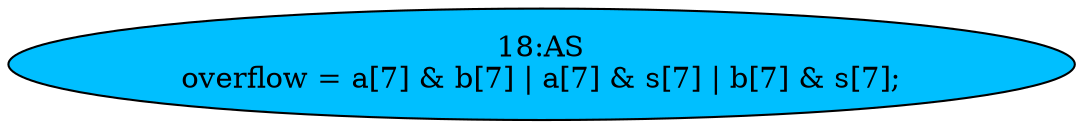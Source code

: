 strict digraph "" {
	node [label="\N"];
	"18:AS"	[ast="<pyverilog.vparser.ast.Assign object at 0x7f1f5f1abf10>",
		def_var="['overflow']",
		fillcolor=deepskyblue,
		label="18:AS
overflow = a[7] & b[7] | a[7] & s[7] | b[7] & s[7];",
		statements="[]",
		style=filled,
		typ=Assign,
		use_var="['a', 'b', 'a', 's', 'b', 's']"];
}
